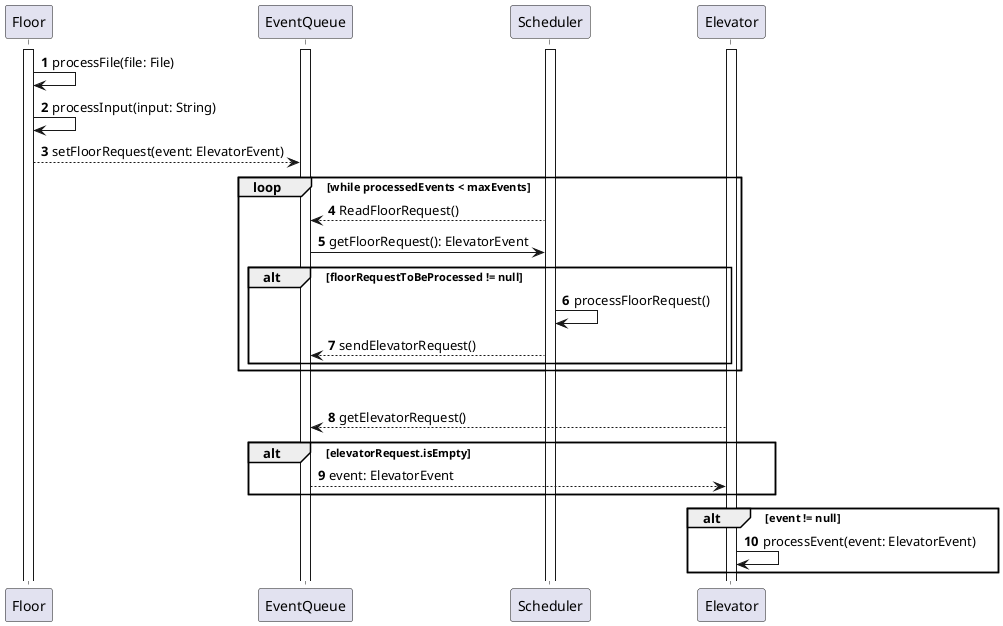 @startuml
'https://plantuml.com/sequence-diagram

autonumber

activate Floor
activate EventQueue
activate Scheduler
activate Elevator
Floor -> Floor: processFile(file: File)
Floor -> Floor: processInput(input: String)
Floor --> EventQueue: setFloorRequest(event: ElevatorEvent)

loop while processedEvents < maxEvents
    Scheduler --> EventQueue: ReadFloorRequest()
    EventQueue -> Scheduler: getFloorRequest(): ElevatorEvent
    alt floorRequestToBeProcessed != null
        Scheduler -> Scheduler: processFloorRequest()
        Scheduler --> EventQueue: sendElevatorRequest()
    end
end

loop while processedEvents < maxEvents
    Elevator --> EventQueue: getElevatorRequest()
    alt elevatorRequest.isEmpty
        EventQueue --> Elevator: event: ElevatorEvent
    end
    alt event != null
        Elevator -> Elevator: processEvent(event: ElevatorEvent)
    end

@enduml